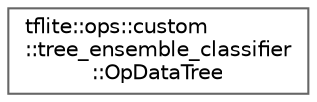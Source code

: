 digraph "Graphical Class Hierarchy"
{
 // LATEX_PDF_SIZE
  bgcolor="transparent";
  edge [fontname=Helvetica,fontsize=10,labelfontname=Helvetica,labelfontsize=10];
  node [fontname=Helvetica,fontsize=10,shape=box,height=0.2,width=0.4];
  rankdir="LR";
  Node0 [id="Node000000",label="tflite::ops::custom\l::tree_ensemble_classifier\l::OpDataTree",height=0.2,width=0.4,color="grey40", fillcolor="white", style="filled",URL="$structtflite_1_1ops_1_1custom_1_1tree__ensemble__classifier_1_1_op_data_tree.html",tooltip=" "];
}
